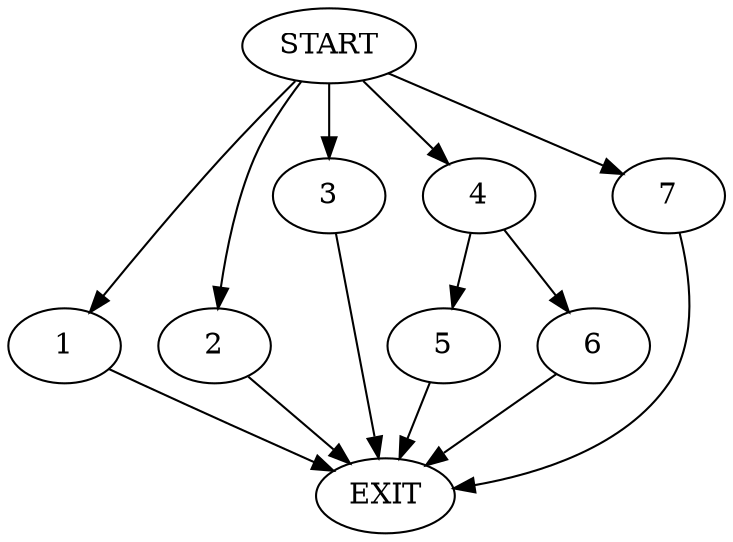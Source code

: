 digraph {
0 [label="START"]
8 [label="EXIT"]
0 -> 1
1 -> 8
0 -> 2
2 -> 8
0 -> 3
3 -> 8
0 -> 4
4 -> 5
4 -> 6
6 -> 8
5 -> 8
0 -> 7
7 -> 8
}
